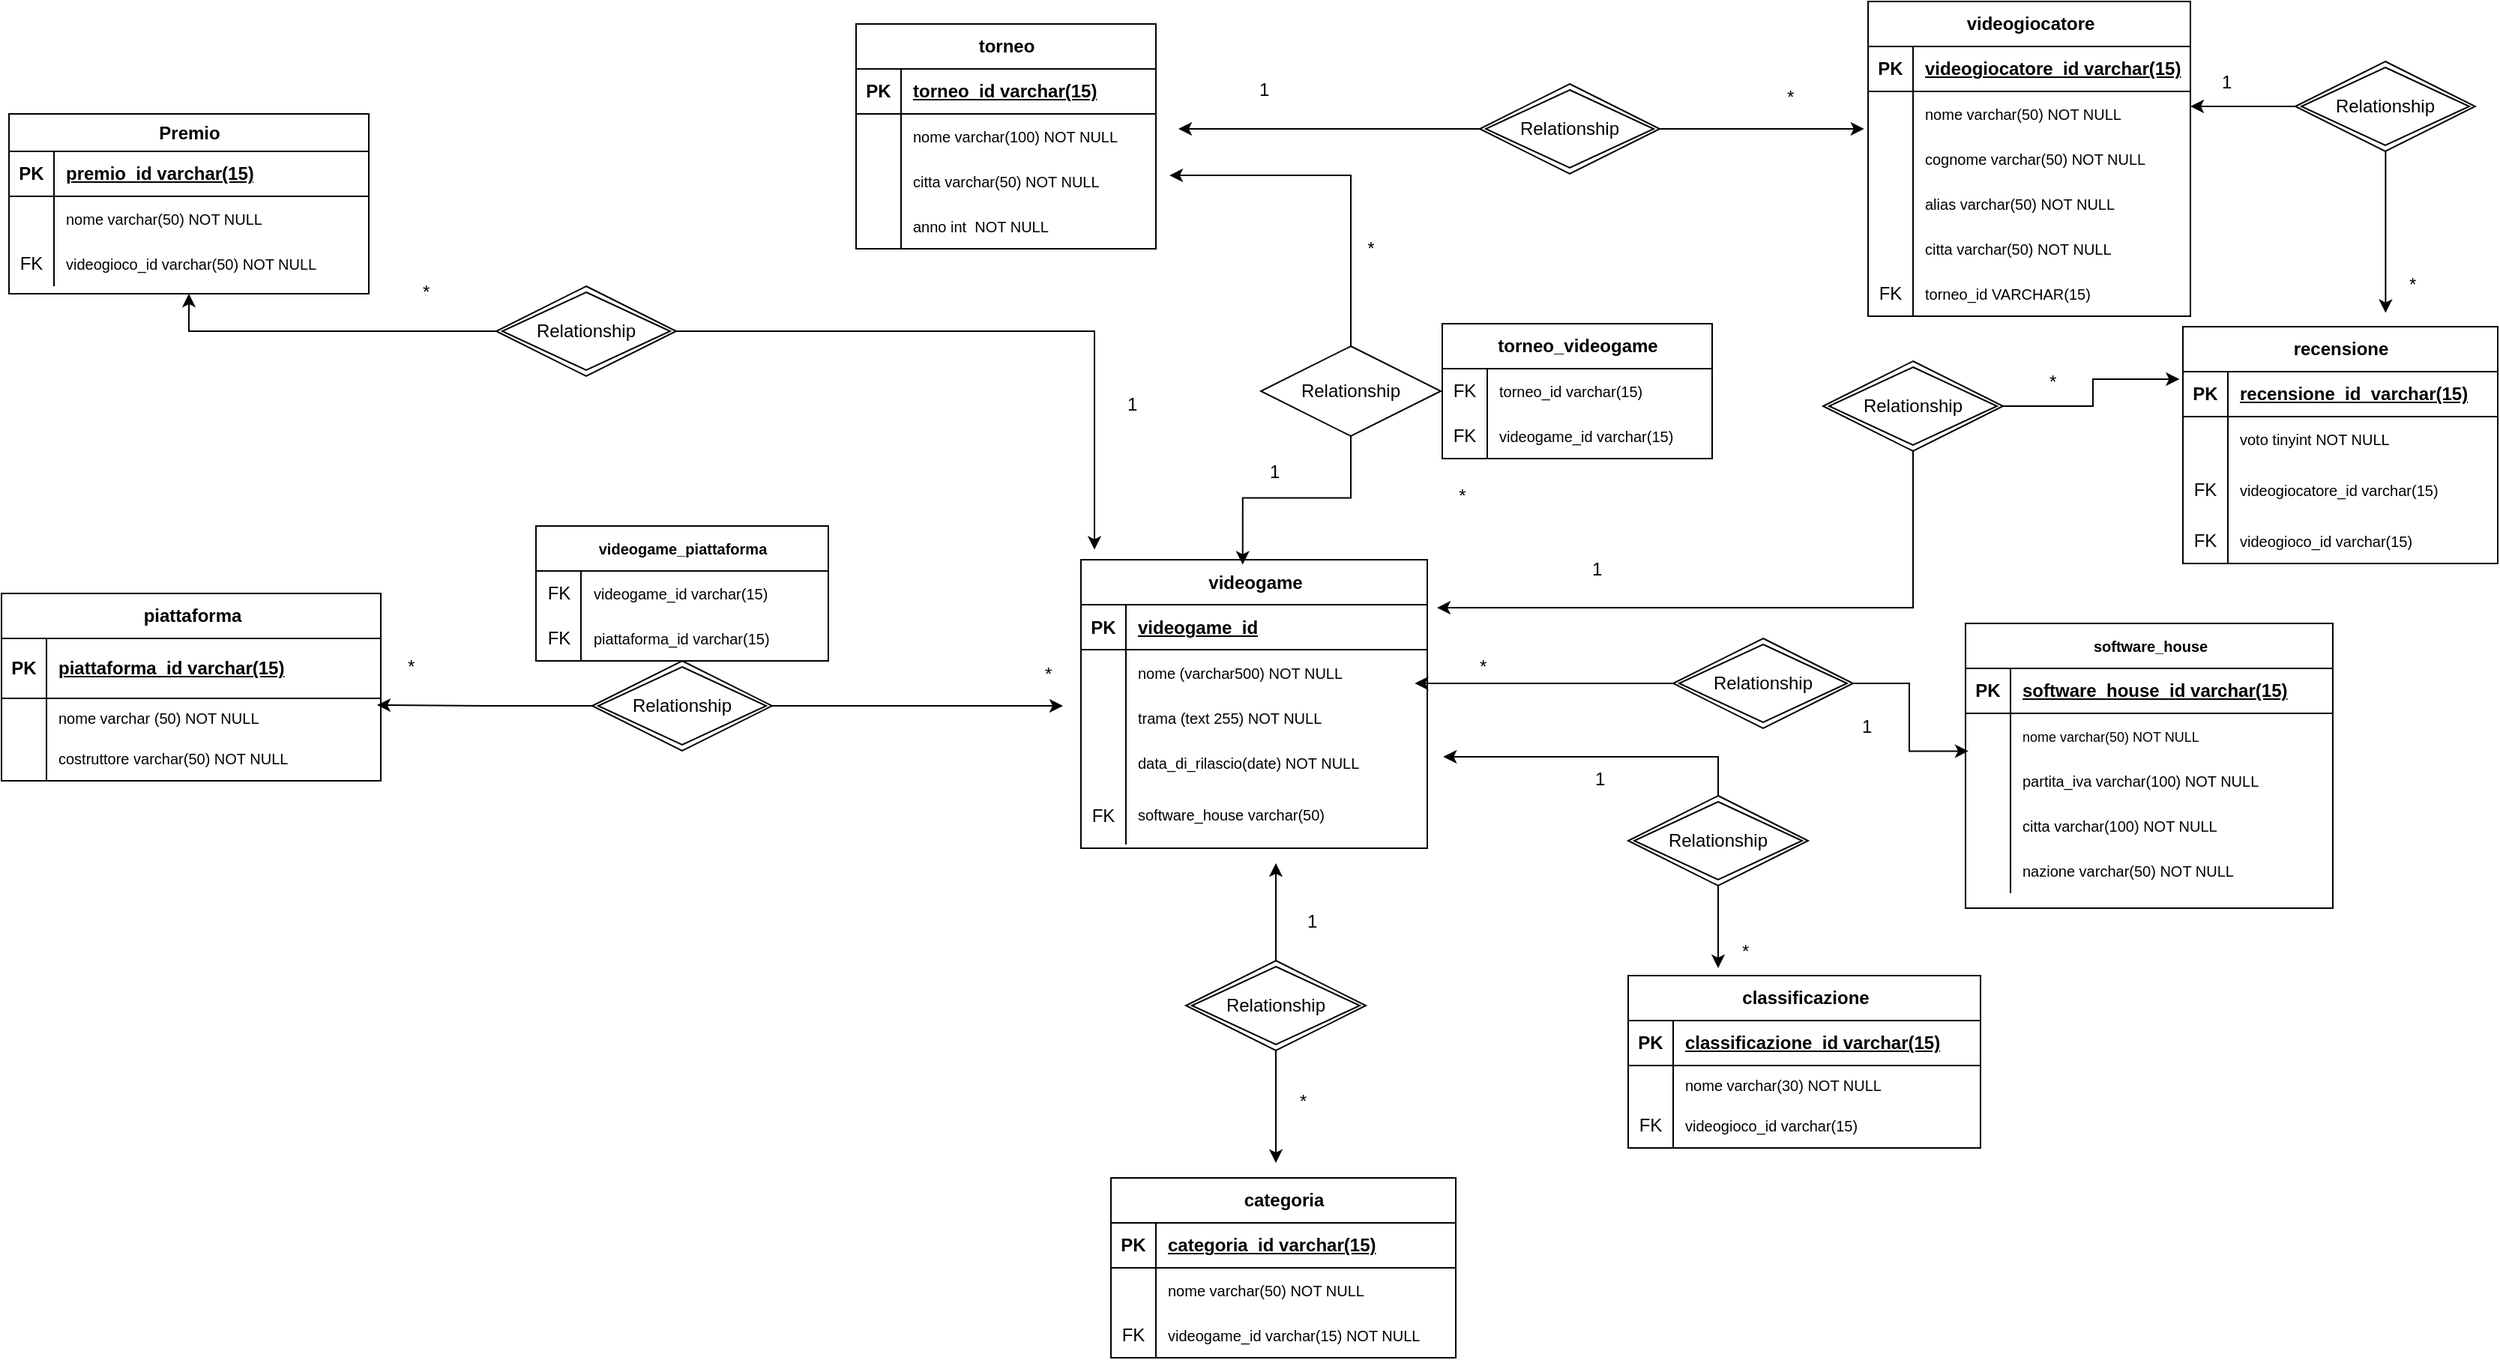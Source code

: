 <mxfile version="21.7.5" type="device">
  <diagram name="Pagina-1" id="aiNcbTCZE_fxRP9vip5r">
    <mxGraphModel dx="3183" dy="1647" grid="1" gridSize="5" guides="1" tooltips="1" connect="1" arrows="1" fold="1" page="1" pageScale="1" pageWidth="583" pageHeight="827" math="0" shadow="0">
      <root>
        <mxCell id="0" />
        <mxCell id="1" parent="0" />
        <mxCell id="SdnSs6TBn7ditOvQ-hDc-54" value="videogame" style="shape=table;startSize=30;container=1;collapsible=1;childLayout=tableLayout;fixedRows=1;rowLines=0;fontStyle=1;align=center;resizeLast=1;html=1;" vertex="1" parent="1">
          <mxGeometry x="-960" y="-257.5" width="231" height="192.5" as="geometry" />
        </mxCell>
        <mxCell id="SdnSs6TBn7ditOvQ-hDc-55" value="" style="shape=tableRow;horizontal=0;startSize=0;swimlaneHead=0;swimlaneBody=0;fillColor=none;collapsible=0;dropTarget=0;points=[[0,0.5],[1,0.5]];portConstraint=eastwest;top=0;left=0;right=0;bottom=1;" vertex="1" parent="SdnSs6TBn7ditOvQ-hDc-54">
          <mxGeometry y="30" width="231" height="30" as="geometry" />
        </mxCell>
        <mxCell id="SdnSs6TBn7ditOvQ-hDc-56" value="PK" style="shape=partialRectangle;connectable=0;fillColor=none;top=0;left=0;bottom=0;right=0;fontStyle=1;overflow=hidden;whiteSpace=wrap;html=1;" vertex="1" parent="SdnSs6TBn7ditOvQ-hDc-55">
          <mxGeometry width="30" height="30" as="geometry">
            <mxRectangle width="30" height="30" as="alternateBounds" />
          </mxGeometry>
        </mxCell>
        <mxCell id="SdnSs6TBn7ditOvQ-hDc-57" value="videogame_id" style="shape=partialRectangle;connectable=0;fillColor=none;top=0;left=0;bottom=0;right=0;align=left;spacingLeft=6;fontStyle=5;overflow=hidden;whiteSpace=wrap;html=1;" vertex="1" parent="SdnSs6TBn7ditOvQ-hDc-55">
          <mxGeometry x="30" width="201" height="30" as="geometry">
            <mxRectangle width="201" height="30" as="alternateBounds" />
          </mxGeometry>
        </mxCell>
        <mxCell id="SdnSs6TBn7ditOvQ-hDc-58" value="" style="shape=tableRow;horizontal=0;startSize=0;swimlaneHead=0;swimlaneBody=0;fillColor=none;collapsible=0;dropTarget=0;points=[[0,0.5],[1,0.5]];portConstraint=eastwest;top=0;left=0;right=0;bottom=0;" vertex="1" parent="SdnSs6TBn7ditOvQ-hDc-54">
          <mxGeometry y="60" width="231" height="30" as="geometry" />
        </mxCell>
        <mxCell id="SdnSs6TBn7ditOvQ-hDc-59" value="" style="shape=partialRectangle;connectable=0;fillColor=none;top=0;left=0;bottom=0;right=0;editable=1;overflow=hidden;whiteSpace=wrap;html=1;" vertex="1" parent="SdnSs6TBn7ditOvQ-hDc-58">
          <mxGeometry width="30" height="30" as="geometry">
            <mxRectangle width="30" height="30" as="alternateBounds" />
          </mxGeometry>
        </mxCell>
        <mxCell id="SdnSs6TBn7ditOvQ-hDc-60" value="&lt;font style=&quot;font-size: 10px;&quot;&gt;nome (varchar500) NOT NULL&lt;/font&gt;" style="shape=partialRectangle;connectable=0;fillColor=none;top=0;left=0;bottom=0;right=0;align=left;spacingLeft=6;overflow=hidden;whiteSpace=wrap;html=1;" vertex="1" parent="SdnSs6TBn7ditOvQ-hDc-58">
          <mxGeometry x="30" width="201" height="30" as="geometry">
            <mxRectangle width="201" height="30" as="alternateBounds" />
          </mxGeometry>
        </mxCell>
        <mxCell id="SdnSs6TBn7ditOvQ-hDc-61" value="" style="shape=tableRow;horizontal=0;startSize=0;swimlaneHead=0;swimlaneBody=0;fillColor=none;collapsible=0;dropTarget=0;points=[[0,0.5],[1,0.5]];portConstraint=eastwest;top=0;left=0;right=0;bottom=0;" vertex="1" parent="SdnSs6TBn7ditOvQ-hDc-54">
          <mxGeometry y="90" width="231" height="30" as="geometry" />
        </mxCell>
        <mxCell id="SdnSs6TBn7ditOvQ-hDc-62" value="" style="shape=partialRectangle;connectable=0;fillColor=none;top=0;left=0;bottom=0;right=0;editable=1;overflow=hidden;whiteSpace=wrap;html=1;" vertex="1" parent="SdnSs6TBn7ditOvQ-hDc-61">
          <mxGeometry width="30" height="30" as="geometry">
            <mxRectangle width="30" height="30" as="alternateBounds" />
          </mxGeometry>
        </mxCell>
        <mxCell id="SdnSs6TBn7ditOvQ-hDc-63" value="&lt;font style=&quot;font-size: 10px;&quot;&gt;trama (text 255) NOT NULL&lt;/font&gt;" style="shape=partialRectangle;connectable=0;fillColor=none;top=0;left=0;bottom=0;right=0;align=left;spacingLeft=6;overflow=hidden;whiteSpace=wrap;html=1;" vertex="1" parent="SdnSs6TBn7ditOvQ-hDc-61">
          <mxGeometry x="30" width="201" height="30" as="geometry">
            <mxRectangle width="201" height="30" as="alternateBounds" />
          </mxGeometry>
        </mxCell>
        <mxCell id="SdnSs6TBn7ditOvQ-hDc-64" value="" style="shape=tableRow;horizontal=0;startSize=0;swimlaneHead=0;swimlaneBody=0;fillColor=none;collapsible=0;dropTarget=0;points=[[0,0.5],[1,0.5]];portConstraint=eastwest;top=0;left=0;right=0;bottom=0;" vertex="1" parent="SdnSs6TBn7ditOvQ-hDc-54">
          <mxGeometry y="120" width="231" height="30" as="geometry" />
        </mxCell>
        <mxCell id="SdnSs6TBn7ditOvQ-hDc-65" value="" style="shape=partialRectangle;connectable=0;fillColor=none;top=0;left=0;bottom=0;right=0;editable=1;overflow=hidden;whiteSpace=wrap;html=1;" vertex="1" parent="SdnSs6TBn7ditOvQ-hDc-64">
          <mxGeometry width="30" height="30" as="geometry">
            <mxRectangle width="30" height="30" as="alternateBounds" />
          </mxGeometry>
        </mxCell>
        <mxCell id="SdnSs6TBn7ditOvQ-hDc-66" value="&lt;font style=&quot;font-size: 10px;&quot;&gt;data_di_rilascio(date) NOT NULL&lt;font style=&quot;font-size: 10px;&quot;&gt;&lt;br&gt;&lt;/font&gt;&lt;/font&gt;" style="shape=partialRectangle;connectable=0;fillColor=none;top=0;left=0;bottom=0;right=0;align=left;spacingLeft=6;overflow=hidden;whiteSpace=wrap;html=1;" vertex="1" parent="SdnSs6TBn7ditOvQ-hDc-64">
          <mxGeometry x="30" width="201" height="30" as="geometry">
            <mxRectangle width="201" height="30" as="alternateBounds" />
          </mxGeometry>
        </mxCell>
        <mxCell id="SdnSs6TBn7ditOvQ-hDc-185" value="" style="shape=tableRow;horizontal=0;startSize=0;swimlaneHead=0;swimlaneBody=0;fillColor=none;collapsible=0;dropTarget=0;points=[[0,0.5],[1,0.5]];portConstraint=eastwest;top=0;left=0;right=0;bottom=0;" vertex="1" parent="SdnSs6TBn7ditOvQ-hDc-54">
          <mxGeometry y="150" width="231" height="40" as="geometry" />
        </mxCell>
        <mxCell id="SdnSs6TBn7ditOvQ-hDc-186" value="FK" style="shape=partialRectangle;connectable=0;fillColor=none;top=0;left=0;bottom=0;right=0;editable=1;overflow=hidden;" vertex="1" parent="SdnSs6TBn7ditOvQ-hDc-185">
          <mxGeometry width="30" height="40" as="geometry">
            <mxRectangle width="30" height="40" as="alternateBounds" />
          </mxGeometry>
        </mxCell>
        <mxCell id="SdnSs6TBn7ditOvQ-hDc-187" value="software_house varchar(50)" style="shape=partialRectangle;connectable=0;fillColor=none;top=0;left=0;bottom=0;right=0;align=left;spacingLeft=6;overflow=hidden;fontSize=10;" vertex="1" parent="SdnSs6TBn7ditOvQ-hDc-185">
          <mxGeometry x="30" width="201" height="40" as="geometry">
            <mxRectangle width="201" height="40" as="alternateBounds" />
          </mxGeometry>
        </mxCell>
        <mxCell id="SdnSs6TBn7ditOvQ-hDc-80" value="software_house" style="shape=table;startSize=30;container=1;collapsible=1;childLayout=tableLayout;fixedRows=1;rowLines=0;fontStyle=1;align=center;resizeLast=1;html=1;fontSize=10;" vertex="1" parent="1">
          <mxGeometry x="-370" y="-215" width="245" height="190" as="geometry" />
        </mxCell>
        <mxCell id="SdnSs6TBn7ditOvQ-hDc-81" value="" style="shape=tableRow;horizontal=0;startSize=0;swimlaneHead=0;swimlaneBody=0;fillColor=none;collapsible=0;dropTarget=0;points=[[0,0.5],[1,0.5]];portConstraint=eastwest;top=0;left=0;right=0;bottom=1;" vertex="1" parent="SdnSs6TBn7ditOvQ-hDc-80">
          <mxGeometry y="30" width="245" height="30" as="geometry" />
        </mxCell>
        <mxCell id="SdnSs6TBn7ditOvQ-hDc-82" value="PK" style="shape=partialRectangle;connectable=0;fillColor=none;top=0;left=0;bottom=0;right=0;fontStyle=1;overflow=hidden;whiteSpace=wrap;html=1;" vertex="1" parent="SdnSs6TBn7ditOvQ-hDc-81">
          <mxGeometry width="30" height="30" as="geometry">
            <mxRectangle width="30" height="30" as="alternateBounds" />
          </mxGeometry>
        </mxCell>
        <mxCell id="SdnSs6TBn7ditOvQ-hDc-83" value="software_house_id varchar(15)" style="shape=partialRectangle;connectable=0;fillColor=none;top=0;left=0;bottom=0;right=0;align=left;spacingLeft=6;fontStyle=5;overflow=hidden;whiteSpace=wrap;html=1;" vertex="1" parent="SdnSs6TBn7ditOvQ-hDc-81">
          <mxGeometry x="30" width="215" height="30" as="geometry">
            <mxRectangle width="215" height="30" as="alternateBounds" />
          </mxGeometry>
        </mxCell>
        <mxCell id="SdnSs6TBn7ditOvQ-hDc-84" value="" style="shape=tableRow;horizontal=0;startSize=0;swimlaneHead=0;swimlaneBody=0;fillColor=none;collapsible=0;dropTarget=0;points=[[0,0.5],[1,0.5]];portConstraint=eastwest;top=0;left=0;right=0;bottom=0;" vertex="1" parent="SdnSs6TBn7ditOvQ-hDc-80">
          <mxGeometry y="60" width="245" height="30" as="geometry" />
        </mxCell>
        <mxCell id="SdnSs6TBn7ditOvQ-hDc-85" value="" style="shape=partialRectangle;connectable=0;fillColor=none;top=0;left=0;bottom=0;right=0;editable=1;overflow=hidden;whiteSpace=wrap;html=1;" vertex="1" parent="SdnSs6TBn7ditOvQ-hDc-84">
          <mxGeometry width="30" height="30" as="geometry">
            <mxRectangle width="30" height="30" as="alternateBounds" />
          </mxGeometry>
        </mxCell>
        <mxCell id="SdnSs6TBn7ditOvQ-hDc-86" value="&lt;font style=&quot;font-size: 9px;&quot;&gt;nome &lt;font style=&quot;font-size: 9px;&quot;&gt;varchar(50) NOT NULL&lt;/font&gt;&lt;/font&gt;" style="shape=partialRectangle;connectable=0;fillColor=none;top=0;left=0;bottom=0;right=0;align=left;spacingLeft=6;overflow=hidden;whiteSpace=wrap;html=1;" vertex="1" parent="SdnSs6TBn7ditOvQ-hDc-84">
          <mxGeometry x="30" width="215" height="30" as="geometry">
            <mxRectangle width="215" height="30" as="alternateBounds" />
          </mxGeometry>
        </mxCell>
        <mxCell id="SdnSs6TBn7ditOvQ-hDc-87" value="" style="shape=tableRow;horizontal=0;startSize=0;swimlaneHead=0;swimlaneBody=0;fillColor=none;collapsible=0;dropTarget=0;points=[[0,0.5],[1,0.5]];portConstraint=eastwest;top=0;left=0;right=0;bottom=0;" vertex="1" parent="SdnSs6TBn7ditOvQ-hDc-80">
          <mxGeometry y="90" width="245" height="30" as="geometry" />
        </mxCell>
        <mxCell id="SdnSs6TBn7ditOvQ-hDc-88" value="" style="shape=partialRectangle;connectable=0;fillColor=none;top=0;left=0;bottom=0;right=0;editable=1;overflow=hidden;whiteSpace=wrap;html=1;" vertex="1" parent="SdnSs6TBn7ditOvQ-hDc-87">
          <mxGeometry width="30" height="30" as="geometry">
            <mxRectangle width="30" height="30" as="alternateBounds" />
          </mxGeometry>
        </mxCell>
        <mxCell id="SdnSs6TBn7ditOvQ-hDc-89" value="&lt;font style=&quot;font-size: 10px;&quot;&gt;partita_iva varchar(100) NOT NULL&lt;/font&gt;" style="shape=partialRectangle;connectable=0;fillColor=none;top=0;left=0;bottom=0;right=0;align=left;spacingLeft=6;overflow=hidden;whiteSpace=wrap;html=1;" vertex="1" parent="SdnSs6TBn7ditOvQ-hDc-87">
          <mxGeometry x="30" width="215" height="30" as="geometry">
            <mxRectangle width="215" height="30" as="alternateBounds" />
          </mxGeometry>
        </mxCell>
        <mxCell id="SdnSs6TBn7ditOvQ-hDc-194" value="" style="shape=tableRow;horizontal=0;startSize=0;swimlaneHead=0;swimlaneBody=0;fillColor=none;collapsible=0;dropTarget=0;points=[[0,0.5],[1,0.5]];portConstraint=eastwest;top=0;left=0;right=0;bottom=0;" vertex="1" parent="SdnSs6TBn7ditOvQ-hDc-80">
          <mxGeometry y="120" width="245" height="30" as="geometry" />
        </mxCell>
        <mxCell id="SdnSs6TBn7ditOvQ-hDc-195" value="" style="shape=partialRectangle;connectable=0;fillColor=none;top=0;left=0;bottom=0;right=0;editable=1;overflow=hidden;" vertex="1" parent="SdnSs6TBn7ditOvQ-hDc-194">
          <mxGeometry width="30" height="30" as="geometry">
            <mxRectangle width="30" height="30" as="alternateBounds" />
          </mxGeometry>
        </mxCell>
        <mxCell id="SdnSs6TBn7ditOvQ-hDc-196" value="citta varchar(100) NOT NULL" style="shape=partialRectangle;connectable=0;fillColor=none;top=0;left=0;bottom=0;right=0;align=left;spacingLeft=6;overflow=hidden;fontSize=10;" vertex="1" parent="SdnSs6TBn7ditOvQ-hDc-194">
          <mxGeometry x="30" width="215" height="30" as="geometry">
            <mxRectangle width="215" height="30" as="alternateBounds" />
          </mxGeometry>
        </mxCell>
        <mxCell id="SdnSs6TBn7ditOvQ-hDc-375" value="" style="shape=tableRow;horizontal=0;startSize=0;swimlaneHead=0;swimlaneBody=0;fillColor=none;collapsible=0;dropTarget=0;points=[[0,0.5],[1,0.5]];portConstraint=eastwest;top=0;left=0;right=0;bottom=0;" vertex="1" parent="SdnSs6TBn7ditOvQ-hDc-80">
          <mxGeometry y="150" width="245" height="30" as="geometry" />
        </mxCell>
        <mxCell id="SdnSs6TBn7ditOvQ-hDc-376" value="" style="shape=partialRectangle;connectable=0;fillColor=none;top=0;left=0;bottom=0;right=0;editable=1;overflow=hidden;" vertex="1" parent="SdnSs6TBn7ditOvQ-hDc-375">
          <mxGeometry width="30" height="30" as="geometry">
            <mxRectangle width="30" height="30" as="alternateBounds" />
          </mxGeometry>
        </mxCell>
        <mxCell id="SdnSs6TBn7ditOvQ-hDc-377" value="nazione varchar(50) NOT NULL" style="shape=partialRectangle;connectable=0;fillColor=none;top=0;left=0;bottom=0;right=0;align=left;spacingLeft=6;overflow=hidden;fontSize=10;" vertex="1" parent="SdnSs6TBn7ditOvQ-hDc-375">
          <mxGeometry x="30" width="215" height="30" as="geometry">
            <mxRectangle width="215" height="30" as="alternateBounds" />
          </mxGeometry>
        </mxCell>
        <mxCell id="SdnSs6TBn7ditOvQ-hDc-93" value="piattaforma" style="shape=table;startSize=30;container=1;collapsible=1;childLayout=tableLayout;fixedRows=1;rowLines=0;fontStyle=1;align=center;resizeLast=1;html=1;" vertex="1" parent="1">
          <mxGeometry x="-1680" y="-235" width="253" height="125" as="geometry" />
        </mxCell>
        <mxCell id="SdnSs6TBn7ditOvQ-hDc-94" value="" style="shape=tableRow;horizontal=0;startSize=0;swimlaneHead=0;swimlaneBody=0;fillColor=none;collapsible=0;dropTarget=0;points=[[0,0.5],[1,0.5]];portConstraint=eastwest;top=0;left=0;right=0;bottom=1;" vertex="1" parent="SdnSs6TBn7ditOvQ-hDc-93">
          <mxGeometry y="30" width="253" height="40" as="geometry" />
        </mxCell>
        <mxCell id="SdnSs6TBn7ditOvQ-hDc-95" value="PK" style="shape=partialRectangle;connectable=0;fillColor=none;top=0;left=0;bottom=0;right=0;fontStyle=1;overflow=hidden;whiteSpace=wrap;html=1;" vertex="1" parent="SdnSs6TBn7ditOvQ-hDc-94">
          <mxGeometry width="30" height="40" as="geometry">
            <mxRectangle width="30" height="40" as="alternateBounds" />
          </mxGeometry>
        </mxCell>
        <mxCell id="SdnSs6TBn7ditOvQ-hDc-96" value="piattaforma_id varchar(15)" style="shape=partialRectangle;connectable=0;fillColor=none;top=0;left=0;bottom=0;right=0;align=left;spacingLeft=6;fontStyle=5;overflow=hidden;whiteSpace=wrap;html=1;" vertex="1" parent="SdnSs6TBn7ditOvQ-hDc-94">
          <mxGeometry x="30" width="223" height="40" as="geometry">
            <mxRectangle width="223" height="40" as="alternateBounds" />
          </mxGeometry>
        </mxCell>
        <mxCell id="SdnSs6TBn7ditOvQ-hDc-97" value="" style="shape=tableRow;horizontal=0;startSize=0;swimlaneHead=0;swimlaneBody=0;fillColor=none;collapsible=0;dropTarget=0;points=[[0,0.5],[1,0.5]];portConstraint=eastwest;top=0;left=0;right=0;bottom=0;" vertex="1" parent="SdnSs6TBn7ditOvQ-hDc-93">
          <mxGeometry y="70" width="253" height="25" as="geometry" />
        </mxCell>
        <mxCell id="SdnSs6TBn7ditOvQ-hDc-98" value="" style="shape=partialRectangle;connectable=0;fillColor=none;top=0;left=0;bottom=0;right=0;editable=1;overflow=hidden;whiteSpace=wrap;html=1;" vertex="1" parent="SdnSs6TBn7ditOvQ-hDc-97">
          <mxGeometry width="30" height="25" as="geometry">
            <mxRectangle width="30" height="25" as="alternateBounds" />
          </mxGeometry>
        </mxCell>
        <mxCell id="SdnSs6TBn7ditOvQ-hDc-99" value="nome varchar (50) NOT NULL" style="shape=partialRectangle;connectable=0;fillColor=none;top=0;left=0;bottom=0;right=0;align=left;spacingLeft=6;overflow=hidden;whiteSpace=wrap;html=1;fontSize=10;" vertex="1" parent="SdnSs6TBn7ditOvQ-hDc-97">
          <mxGeometry x="30" width="223" height="25" as="geometry">
            <mxRectangle width="223" height="25" as="alternateBounds" />
          </mxGeometry>
        </mxCell>
        <mxCell id="SdnSs6TBn7ditOvQ-hDc-100" value="" style="shape=tableRow;horizontal=0;startSize=0;swimlaneHead=0;swimlaneBody=0;fillColor=none;collapsible=0;dropTarget=0;points=[[0,0.5],[1,0.5]];portConstraint=eastwest;top=0;left=0;right=0;bottom=0;" vertex="1" parent="SdnSs6TBn7ditOvQ-hDc-93">
          <mxGeometry y="95" width="253" height="30" as="geometry" />
        </mxCell>
        <mxCell id="SdnSs6TBn7ditOvQ-hDc-101" value="" style="shape=partialRectangle;connectable=0;fillColor=none;top=0;left=0;bottom=0;right=0;editable=1;overflow=hidden;whiteSpace=wrap;html=1;" vertex="1" parent="SdnSs6TBn7ditOvQ-hDc-100">
          <mxGeometry width="30" height="30" as="geometry">
            <mxRectangle width="30" height="30" as="alternateBounds" />
          </mxGeometry>
        </mxCell>
        <mxCell id="SdnSs6TBn7ditOvQ-hDc-102" value="&lt;font style=&quot;font-size: 10px;&quot;&gt;costruttore varchar(50) NOT NULL&lt;/font&gt;" style="shape=partialRectangle;connectable=0;fillColor=none;top=0;left=0;bottom=0;right=0;align=left;spacingLeft=6;overflow=hidden;whiteSpace=wrap;html=1;" vertex="1" parent="SdnSs6TBn7ditOvQ-hDc-100">
          <mxGeometry x="30" width="223" height="30" as="geometry">
            <mxRectangle width="223" height="30" as="alternateBounds" />
          </mxGeometry>
        </mxCell>
        <mxCell id="SdnSs6TBn7ditOvQ-hDc-106" value="videogiocatore" style="shape=table;startSize=30;container=1;collapsible=1;childLayout=tableLayout;fixedRows=1;rowLines=0;fontStyle=1;align=center;resizeLast=1;html=1;" vertex="1" parent="1">
          <mxGeometry x="-435" y="-630" width="215" height="210" as="geometry" />
        </mxCell>
        <mxCell id="SdnSs6TBn7ditOvQ-hDc-107" value="" style="shape=tableRow;horizontal=0;startSize=0;swimlaneHead=0;swimlaneBody=0;fillColor=none;collapsible=0;dropTarget=0;points=[[0,0.5],[1,0.5]];portConstraint=eastwest;top=0;left=0;right=0;bottom=1;" vertex="1" parent="SdnSs6TBn7ditOvQ-hDc-106">
          <mxGeometry y="30" width="215" height="30" as="geometry" />
        </mxCell>
        <mxCell id="SdnSs6TBn7ditOvQ-hDc-108" value="PK" style="shape=partialRectangle;connectable=0;fillColor=none;top=0;left=0;bottom=0;right=0;fontStyle=1;overflow=hidden;whiteSpace=wrap;html=1;" vertex="1" parent="SdnSs6TBn7ditOvQ-hDc-107">
          <mxGeometry width="30" height="30" as="geometry">
            <mxRectangle width="30" height="30" as="alternateBounds" />
          </mxGeometry>
        </mxCell>
        <mxCell id="SdnSs6TBn7ditOvQ-hDc-109" value="videogiocatore_id varchar(15)" style="shape=partialRectangle;connectable=0;fillColor=none;top=0;left=0;bottom=0;right=0;align=left;spacingLeft=6;fontStyle=5;overflow=hidden;whiteSpace=wrap;html=1;" vertex="1" parent="SdnSs6TBn7ditOvQ-hDc-107">
          <mxGeometry x="30" width="185" height="30" as="geometry">
            <mxRectangle width="185" height="30" as="alternateBounds" />
          </mxGeometry>
        </mxCell>
        <mxCell id="SdnSs6TBn7ditOvQ-hDc-110" value="" style="shape=tableRow;horizontal=0;startSize=0;swimlaneHead=0;swimlaneBody=0;fillColor=none;collapsible=0;dropTarget=0;points=[[0,0.5],[1,0.5]];portConstraint=eastwest;top=0;left=0;right=0;bottom=0;" vertex="1" parent="SdnSs6TBn7ditOvQ-hDc-106">
          <mxGeometry y="60" width="215" height="30" as="geometry" />
        </mxCell>
        <mxCell id="SdnSs6TBn7ditOvQ-hDc-111" value="" style="shape=partialRectangle;connectable=0;fillColor=none;top=0;left=0;bottom=0;right=0;editable=1;overflow=hidden;whiteSpace=wrap;html=1;" vertex="1" parent="SdnSs6TBn7ditOvQ-hDc-110">
          <mxGeometry width="30" height="30" as="geometry">
            <mxRectangle width="30" height="30" as="alternateBounds" />
          </mxGeometry>
        </mxCell>
        <mxCell id="SdnSs6TBn7ditOvQ-hDc-112" value="&lt;font style=&quot;font-size: 10px;&quot;&gt;nome &lt;font style=&quot;font-size: 10px;&quot;&gt;varchar(50) NOT NULL&lt;/font&gt;&lt;/font&gt;" style="shape=partialRectangle;connectable=0;fillColor=none;top=0;left=0;bottom=0;right=0;align=left;spacingLeft=6;overflow=hidden;whiteSpace=wrap;html=1;" vertex="1" parent="SdnSs6TBn7ditOvQ-hDc-110">
          <mxGeometry x="30" width="185" height="30" as="geometry">
            <mxRectangle width="185" height="30" as="alternateBounds" />
          </mxGeometry>
        </mxCell>
        <mxCell id="SdnSs6TBn7ditOvQ-hDc-113" value="" style="shape=tableRow;horizontal=0;startSize=0;swimlaneHead=0;swimlaneBody=0;fillColor=none;collapsible=0;dropTarget=0;points=[[0,0.5],[1,0.5]];portConstraint=eastwest;top=0;left=0;right=0;bottom=0;" vertex="1" parent="SdnSs6TBn7ditOvQ-hDc-106">
          <mxGeometry y="90" width="215" height="30" as="geometry" />
        </mxCell>
        <mxCell id="SdnSs6TBn7ditOvQ-hDc-114" value="" style="shape=partialRectangle;connectable=0;fillColor=none;top=0;left=0;bottom=0;right=0;editable=1;overflow=hidden;whiteSpace=wrap;html=1;" vertex="1" parent="SdnSs6TBn7ditOvQ-hDc-113">
          <mxGeometry width="30" height="30" as="geometry">
            <mxRectangle width="30" height="30" as="alternateBounds" />
          </mxGeometry>
        </mxCell>
        <mxCell id="SdnSs6TBn7ditOvQ-hDc-115" value="&lt;font style=&quot;font-size: 10px;&quot;&gt;cognome &lt;font style=&quot;font-size: 10px;&quot;&gt;varchar(50) NOT NULL&lt;/font&gt;&lt;/font&gt;" style="shape=partialRectangle;connectable=0;fillColor=none;top=0;left=0;bottom=0;right=0;align=left;spacingLeft=6;overflow=hidden;whiteSpace=wrap;html=1;" vertex="1" parent="SdnSs6TBn7ditOvQ-hDc-113">
          <mxGeometry x="30" width="185" height="30" as="geometry">
            <mxRectangle width="185" height="30" as="alternateBounds" />
          </mxGeometry>
        </mxCell>
        <mxCell id="SdnSs6TBn7ditOvQ-hDc-116" value="" style="shape=tableRow;horizontal=0;startSize=0;swimlaneHead=0;swimlaneBody=0;fillColor=none;collapsible=0;dropTarget=0;points=[[0,0.5],[1,0.5]];portConstraint=eastwest;top=0;left=0;right=0;bottom=0;" vertex="1" parent="SdnSs6TBn7ditOvQ-hDc-106">
          <mxGeometry y="120" width="215" height="30" as="geometry" />
        </mxCell>
        <mxCell id="SdnSs6TBn7ditOvQ-hDc-117" value="" style="shape=partialRectangle;connectable=0;fillColor=none;top=0;left=0;bottom=0;right=0;editable=1;overflow=hidden;whiteSpace=wrap;html=1;" vertex="1" parent="SdnSs6TBn7ditOvQ-hDc-116">
          <mxGeometry width="30" height="30" as="geometry">
            <mxRectangle width="30" height="30" as="alternateBounds" />
          </mxGeometry>
        </mxCell>
        <mxCell id="SdnSs6TBn7ditOvQ-hDc-118" value="&lt;font style=&quot;font-size: 10px;&quot;&gt;alias &lt;font style=&quot;font-size: 10px;&quot;&gt;varchar(50) NOT NULL&lt;/font&gt;&lt;/font&gt;" style="shape=partialRectangle;connectable=0;fillColor=none;top=0;left=0;bottom=0;right=0;align=left;spacingLeft=6;overflow=hidden;whiteSpace=wrap;html=1;" vertex="1" parent="SdnSs6TBn7ditOvQ-hDc-116">
          <mxGeometry x="30" width="185" height="30" as="geometry">
            <mxRectangle width="185" height="30" as="alternateBounds" />
          </mxGeometry>
        </mxCell>
        <mxCell id="SdnSs6TBn7ditOvQ-hDc-200" value="" style="shape=tableRow;horizontal=0;startSize=0;swimlaneHead=0;swimlaneBody=0;fillColor=none;collapsible=0;dropTarget=0;points=[[0,0.5],[1,0.5]];portConstraint=eastwest;top=0;left=0;right=0;bottom=0;fontSize=10;" vertex="1" parent="SdnSs6TBn7ditOvQ-hDc-106">
          <mxGeometry y="150" width="215" height="30" as="geometry" />
        </mxCell>
        <mxCell id="SdnSs6TBn7ditOvQ-hDc-201" value="" style="shape=partialRectangle;connectable=0;fillColor=none;top=0;left=0;bottom=0;right=0;editable=1;overflow=hidden;" vertex="1" parent="SdnSs6TBn7ditOvQ-hDc-200">
          <mxGeometry width="30" height="30" as="geometry">
            <mxRectangle width="30" height="30" as="alternateBounds" />
          </mxGeometry>
        </mxCell>
        <mxCell id="SdnSs6TBn7ditOvQ-hDc-202" value="citta varchar(50) NOT NULL" style="shape=partialRectangle;connectable=0;fillColor=none;top=0;left=0;bottom=0;right=0;align=left;spacingLeft=6;overflow=hidden;fontSize=10;" vertex="1" parent="SdnSs6TBn7ditOvQ-hDc-200">
          <mxGeometry x="30" width="185" height="30" as="geometry">
            <mxRectangle width="185" height="30" as="alternateBounds" />
          </mxGeometry>
        </mxCell>
        <mxCell id="SdnSs6TBn7ditOvQ-hDc-345" value="" style="shape=tableRow;horizontal=0;startSize=0;swimlaneHead=0;swimlaneBody=0;fillColor=none;collapsible=0;dropTarget=0;points=[[0,0.5],[1,0.5]];portConstraint=eastwest;top=0;left=0;right=0;bottom=0;" vertex="1" parent="SdnSs6TBn7ditOvQ-hDc-106">
          <mxGeometry y="180" width="215" height="30" as="geometry" />
        </mxCell>
        <mxCell id="SdnSs6TBn7ditOvQ-hDc-346" value="FK" style="shape=partialRectangle;connectable=0;fillColor=none;top=0;left=0;bottom=0;right=0;fontStyle=0;overflow=hidden;whiteSpace=wrap;html=1;" vertex="1" parent="SdnSs6TBn7ditOvQ-hDc-345">
          <mxGeometry width="30" height="30" as="geometry">
            <mxRectangle width="30" height="30" as="alternateBounds" />
          </mxGeometry>
        </mxCell>
        <mxCell id="SdnSs6TBn7ditOvQ-hDc-347" value="&lt;font style=&quot;font-size: 10px;&quot;&gt;torneo_id VARCHAR(15)&lt;/font&gt;" style="shape=partialRectangle;connectable=0;fillColor=none;top=0;left=0;bottom=0;right=0;align=left;spacingLeft=6;fontStyle=0;overflow=hidden;whiteSpace=wrap;html=1;" vertex="1" parent="SdnSs6TBn7ditOvQ-hDc-345">
          <mxGeometry x="30" width="185" height="30" as="geometry">
            <mxRectangle width="185" height="30" as="alternateBounds" />
          </mxGeometry>
        </mxCell>
        <mxCell id="SdnSs6TBn7ditOvQ-hDc-119" value="categoria" style="shape=table;startSize=30;container=1;collapsible=1;childLayout=tableLayout;fixedRows=1;rowLines=0;fontStyle=1;align=center;resizeLast=1;html=1;" vertex="1" parent="1">
          <mxGeometry x="-940" y="155" width="230" height="120" as="geometry" />
        </mxCell>
        <mxCell id="SdnSs6TBn7ditOvQ-hDc-120" value="" style="shape=tableRow;horizontal=0;startSize=0;swimlaneHead=0;swimlaneBody=0;fillColor=none;collapsible=0;dropTarget=0;points=[[0,0.5],[1,0.5]];portConstraint=eastwest;top=0;left=0;right=0;bottom=1;" vertex="1" parent="SdnSs6TBn7ditOvQ-hDc-119">
          <mxGeometry y="30" width="230" height="30" as="geometry" />
        </mxCell>
        <mxCell id="SdnSs6TBn7ditOvQ-hDc-121" value="PK" style="shape=partialRectangle;connectable=0;fillColor=none;top=0;left=0;bottom=0;right=0;fontStyle=1;overflow=hidden;whiteSpace=wrap;html=1;" vertex="1" parent="SdnSs6TBn7ditOvQ-hDc-120">
          <mxGeometry width="30" height="30" as="geometry">
            <mxRectangle width="30" height="30" as="alternateBounds" />
          </mxGeometry>
        </mxCell>
        <mxCell id="SdnSs6TBn7ditOvQ-hDc-122" value="categoria_id varchar(15)" style="shape=partialRectangle;connectable=0;fillColor=none;top=0;left=0;bottom=0;right=0;align=left;spacingLeft=6;fontStyle=5;overflow=hidden;whiteSpace=wrap;html=1;" vertex="1" parent="SdnSs6TBn7ditOvQ-hDc-120">
          <mxGeometry x="30" width="200" height="30" as="geometry">
            <mxRectangle width="200" height="30" as="alternateBounds" />
          </mxGeometry>
        </mxCell>
        <mxCell id="SdnSs6TBn7ditOvQ-hDc-123" value="" style="shape=tableRow;horizontal=0;startSize=0;swimlaneHead=0;swimlaneBody=0;fillColor=none;collapsible=0;dropTarget=0;points=[[0,0.5],[1,0.5]];portConstraint=eastwest;top=0;left=0;right=0;bottom=0;" vertex="1" parent="SdnSs6TBn7ditOvQ-hDc-119">
          <mxGeometry y="60" width="230" height="30" as="geometry" />
        </mxCell>
        <mxCell id="SdnSs6TBn7ditOvQ-hDc-124" value="" style="shape=partialRectangle;connectable=0;fillColor=none;top=0;left=0;bottom=0;right=0;editable=1;overflow=hidden;whiteSpace=wrap;html=1;" vertex="1" parent="SdnSs6TBn7ditOvQ-hDc-123">
          <mxGeometry width="30" height="30" as="geometry">
            <mxRectangle width="30" height="30" as="alternateBounds" />
          </mxGeometry>
        </mxCell>
        <mxCell id="SdnSs6TBn7ditOvQ-hDc-125" value="&lt;font style=&quot;font-size: 10px;&quot;&gt;nome varchar(50) NOT NULL&lt;/font&gt;" style="shape=partialRectangle;connectable=0;fillColor=none;top=0;left=0;bottom=0;right=0;align=left;spacingLeft=6;overflow=hidden;whiteSpace=wrap;html=1;" vertex="1" parent="SdnSs6TBn7ditOvQ-hDc-123">
          <mxGeometry x="30" width="200" height="30" as="geometry">
            <mxRectangle width="200" height="30" as="alternateBounds" />
          </mxGeometry>
        </mxCell>
        <mxCell id="SdnSs6TBn7ditOvQ-hDc-271" value="" style="shape=tableRow;horizontal=0;startSize=0;swimlaneHead=0;swimlaneBody=0;fillColor=none;collapsible=0;dropTarget=0;points=[[0,0.5],[1,0.5]];portConstraint=eastwest;top=0;left=0;right=0;bottom=0;" vertex="1" parent="SdnSs6TBn7ditOvQ-hDc-119">
          <mxGeometry y="90" width="230" height="30" as="geometry" />
        </mxCell>
        <mxCell id="SdnSs6TBn7ditOvQ-hDc-272" value="FK" style="shape=partialRectangle;connectable=0;fillColor=none;top=0;left=0;bottom=0;right=0;fontStyle=0;overflow=hidden;whiteSpace=wrap;html=1;" vertex="1" parent="SdnSs6TBn7ditOvQ-hDc-271">
          <mxGeometry width="30" height="30" as="geometry">
            <mxRectangle width="30" height="30" as="alternateBounds" />
          </mxGeometry>
        </mxCell>
        <mxCell id="SdnSs6TBn7ditOvQ-hDc-273" value="&lt;font style=&quot;font-size: 10px;&quot;&gt;videogame_id varchar(15) NOT NULL&lt;/font&gt;" style="shape=partialRectangle;connectable=0;fillColor=none;top=0;left=0;bottom=0;right=0;align=left;spacingLeft=6;fontStyle=0;overflow=hidden;whiteSpace=wrap;html=1;" vertex="1" parent="SdnSs6TBn7ditOvQ-hDc-271">
          <mxGeometry x="30" width="200" height="30" as="geometry">
            <mxRectangle width="200" height="30" as="alternateBounds" />
          </mxGeometry>
        </mxCell>
        <mxCell id="SdnSs6TBn7ditOvQ-hDc-132" value="classificazione" style="shape=table;startSize=30;container=1;collapsible=1;childLayout=tableLayout;fixedRows=1;rowLines=0;fontStyle=1;align=center;resizeLast=1;html=1;" vertex="1" parent="1">
          <mxGeometry x="-595" y="20" width="235" height="115" as="geometry" />
        </mxCell>
        <mxCell id="SdnSs6TBn7ditOvQ-hDc-133" value="" style="shape=tableRow;horizontal=0;startSize=0;swimlaneHead=0;swimlaneBody=0;fillColor=none;collapsible=0;dropTarget=0;points=[[0,0.5],[1,0.5]];portConstraint=eastwest;top=0;left=0;right=0;bottom=1;" vertex="1" parent="SdnSs6TBn7ditOvQ-hDc-132">
          <mxGeometry y="30" width="235" height="30" as="geometry" />
        </mxCell>
        <mxCell id="SdnSs6TBn7ditOvQ-hDc-134" value="PK" style="shape=partialRectangle;connectable=0;fillColor=none;top=0;left=0;bottom=0;right=0;fontStyle=1;overflow=hidden;whiteSpace=wrap;html=1;" vertex="1" parent="SdnSs6TBn7ditOvQ-hDc-133">
          <mxGeometry width="30" height="30" as="geometry">
            <mxRectangle width="30" height="30" as="alternateBounds" />
          </mxGeometry>
        </mxCell>
        <mxCell id="SdnSs6TBn7ditOvQ-hDc-135" value="classificazione_id varchar(15)" style="shape=partialRectangle;connectable=0;fillColor=none;top=0;left=0;bottom=0;right=0;align=left;spacingLeft=6;fontStyle=5;overflow=hidden;whiteSpace=wrap;html=1;" vertex="1" parent="SdnSs6TBn7ditOvQ-hDc-133">
          <mxGeometry x="30" width="205" height="30" as="geometry">
            <mxRectangle width="205" height="30" as="alternateBounds" />
          </mxGeometry>
        </mxCell>
        <mxCell id="SdnSs6TBn7ditOvQ-hDc-136" value="" style="shape=tableRow;horizontal=0;startSize=0;swimlaneHead=0;swimlaneBody=0;fillColor=none;collapsible=0;dropTarget=0;points=[[0,0.5],[1,0.5]];portConstraint=eastwest;top=0;left=0;right=0;bottom=0;" vertex="1" parent="SdnSs6TBn7ditOvQ-hDc-132">
          <mxGeometry y="60" width="235" height="25" as="geometry" />
        </mxCell>
        <mxCell id="SdnSs6TBn7ditOvQ-hDc-137" value="" style="shape=partialRectangle;connectable=0;fillColor=none;top=0;left=0;bottom=0;right=0;editable=1;overflow=hidden;whiteSpace=wrap;html=1;" vertex="1" parent="SdnSs6TBn7ditOvQ-hDc-136">
          <mxGeometry width="30" height="25" as="geometry">
            <mxRectangle width="30" height="25" as="alternateBounds" />
          </mxGeometry>
        </mxCell>
        <mxCell id="SdnSs6TBn7ditOvQ-hDc-138" value="&lt;font style=&quot;font-size: 10px;&quot;&gt;nome varchar(30) NOT NULL&lt;/font&gt;" style="shape=partialRectangle;connectable=0;fillColor=none;top=0;left=0;bottom=0;right=0;align=left;spacingLeft=6;overflow=hidden;whiteSpace=wrap;html=1;" vertex="1" parent="SdnSs6TBn7ditOvQ-hDc-136">
          <mxGeometry x="30" width="205" height="25" as="geometry">
            <mxRectangle width="205" height="25" as="alternateBounds" />
          </mxGeometry>
        </mxCell>
        <mxCell id="SdnSs6TBn7ditOvQ-hDc-289" value="" style="shape=tableRow;horizontal=0;startSize=0;swimlaneHead=0;swimlaneBody=0;fillColor=none;collapsible=0;dropTarget=0;points=[[0,0.5],[1,0.5]];portConstraint=eastwest;top=0;left=0;right=0;bottom=0;" vertex="1" parent="SdnSs6TBn7ditOvQ-hDc-132">
          <mxGeometry y="85" width="235" height="30" as="geometry" />
        </mxCell>
        <mxCell id="SdnSs6TBn7ditOvQ-hDc-290" value="FK" style="shape=partialRectangle;connectable=0;fillColor=none;top=0;left=0;bottom=0;right=0;fontStyle=0;overflow=hidden;whiteSpace=wrap;html=1;" vertex="1" parent="SdnSs6TBn7ditOvQ-hDc-289">
          <mxGeometry width="30" height="30" as="geometry">
            <mxRectangle width="30" height="30" as="alternateBounds" />
          </mxGeometry>
        </mxCell>
        <mxCell id="SdnSs6TBn7ditOvQ-hDc-291" value="&lt;font style=&quot;font-size: 10px;&quot;&gt;videogioco_id varchar(15)&lt;/font&gt;" style="shape=partialRectangle;connectable=0;fillColor=none;top=0;left=0;bottom=0;right=0;align=left;spacingLeft=6;fontStyle=0;overflow=hidden;whiteSpace=wrap;html=1;" vertex="1" parent="SdnSs6TBn7ditOvQ-hDc-289">
          <mxGeometry x="30" width="205" height="30" as="geometry">
            <mxRectangle width="205" height="30" as="alternateBounds" />
          </mxGeometry>
        </mxCell>
        <mxCell id="SdnSs6TBn7ditOvQ-hDc-145" value="torneo" style="shape=table;startSize=30;container=1;collapsible=1;childLayout=tableLayout;fixedRows=1;rowLines=0;fontStyle=1;align=center;resizeLast=1;html=1;" vertex="1" parent="1">
          <mxGeometry x="-1110" y="-615" width="200" height="150" as="geometry" />
        </mxCell>
        <mxCell id="SdnSs6TBn7ditOvQ-hDc-146" value="" style="shape=tableRow;horizontal=0;startSize=0;swimlaneHead=0;swimlaneBody=0;fillColor=none;collapsible=0;dropTarget=0;points=[[0,0.5],[1,0.5]];portConstraint=eastwest;top=0;left=0;right=0;bottom=1;" vertex="1" parent="SdnSs6TBn7ditOvQ-hDc-145">
          <mxGeometry y="30" width="200" height="30" as="geometry" />
        </mxCell>
        <mxCell id="SdnSs6TBn7ditOvQ-hDc-147" value="PK" style="shape=partialRectangle;connectable=0;fillColor=none;top=0;left=0;bottom=0;right=0;fontStyle=1;overflow=hidden;whiteSpace=wrap;html=1;" vertex="1" parent="SdnSs6TBn7ditOvQ-hDc-146">
          <mxGeometry width="30" height="30" as="geometry">
            <mxRectangle width="30" height="30" as="alternateBounds" />
          </mxGeometry>
        </mxCell>
        <mxCell id="SdnSs6TBn7ditOvQ-hDc-148" value="torneo_id varchar(15)" style="shape=partialRectangle;connectable=0;fillColor=none;top=0;left=0;bottom=0;right=0;align=left;spacingLeft=6;fontStyle=5;overflow=hidden;whiteSpace=wrap;html=1;" vertex="1" parent="SdnSs6TBn7ditOvQ-hDc-146">
          <mxGeometry x="30" width="170" height="30" as="geometry">
            <mxRectangle width="170" height="30" as="alternateBounds" />
          </mxGeometry>
        </mxCell>
        <mxCell id="SdnSs6TBn7ditOvQ-hDc-149" value="" style="shape=tableRow;horizontal=0;startSize=0;swimlaneHead=0;swimlaneBody=0;fillColor=none;collapsible=0;dropTarget=0;points=[[0,0.5],[1,0.5]];portConstraint=eastwest;top=0;left=0;right=0;bottom=0;" vertex="1" parent="SdnSs6TBn7ditOvQ-hDc-145">
          <mxGeometry y="60" width="200" height="30" as="geometry" />
        </mxCell>
        <mxCell id="SdnSs6TBn7ditOvQ-hDc-150" value="" style="shape=partialRectangle;connectable=0;fillColor=none;top=0;left=0;bottom=0;right=0;editable=1;overflow=hidden;whiteSpace=wrap;html=1;" vertex="1" parent="SdnSs6TBn7ditOvQ-hDc-149">
          <mxGeometry width="30" height="30" as="geometry">
            <mxRectangle width="30" height="30" as="alternateBounds" />
          </mxGeometry>
        </mxCell>
        <mxCell id="SdnSs6TBn7ditOvQ-hDc-151" value="&lt;font style=&quot;font-size: 10px;&quot;&gt;nome &lt;font style=&quot;font-size: 10px;&quot;&gt;varchar(100) NOT NULL&lt;/font&gt;&lt;/font&gt;" style="shape=partialRectangle;connectable=0;fillColor=none;top=0;left=0;bottom=0;right=0;align=left;spacingLeft=6;overflow=hidden;whiteSpace=wrap;html=1;" vertex="1" parent="SdnSs6TBn7ditOvQ-hDc-149">
          <mxGeometry x="30" width="170" height="30" as="geometry">
            <mxRectangle width="170" height="30" as="alternateBounds" />
          </mxGeometry>
        </mxCell>
        <mxCell id="SdnSs6TBn7ditOvQ-hDc-152" value="" style="shape=tableRow;horizontal=0;startSize=0;swimlaneHead=0;swimlaneBody=0;fillColor=none;collapsible=0;dropTarget=0;points=[[0,0.5],[1,0.5]];portConstraint=eastwest;top=0;left=0;right=0;bottom=0;" vertex="1" parent="SdnSs6TBn7ditOvQ-hDc-145">
          <mxGeometry y="90" width="200" height="30" as="geometry" />
        </mxCell>
        <mxCell id="SdnSs6TBn7ditOvQ-hDc-153" value="" style="shape=partialRectangle;connectable=0;fillColor=none;top=0;left=0;bottom=0;right=0;editable=1;overflow=hidden;whiteSpace=wrap;html=1;" vertex="1" parent="SdnSs6TBn7ditOvQ-hDc-152">
          <mxGeometry width="30" height="30" as="geometry">
            <mxRectangle width="30" height="30" as="alternateBounds" />
          </mxGeometry>
        </mxCell>
        <mxCell id="SdnSs6TBn7ditOvQ-hDc-154" value="&lt;font style=&quot;font-size: 10px;&quot;&gt;citta &lt;font style=&quot;font-size: 10px;&quot;&gt;varchar(50) NOT NULL&lt;/font&gt;&lt;/font&gt;" style="shape=partialRectangle;connectable=0;fillColor=none;top=0;left=0;bottom=0;right=0;align=left;spacingLeft=6;overflow=hidden;whiteSpace=wrap;html=1;" vertex="1" parent="SdnSs6TBn7ditOvQ-hDc-152">
          <mxGeometry x="30" width="170" height="30" as="geometry">
            <mxRectangle width="170" height="30" as="alternateBounds" />
          </mxGeometry>
        </mxCell>
        <mxCell id="SdnSs6TBn7ditOvQ-hDc-303" value="" style="shape=tableRow;horizontal=0;startSize=0;swimlaneHead=0;swimlaneBody=0;fillColor=none;collapsible=0;dropTarget=0;points=[[0,0.5],[1,0.5]];portConstraint=eastwest;top=0;left=0;right=0;bottom=0;" vertex="1" parent="SdnSs6TBn7ditOvQ-hDc-145">
          <mxGeometry y="120" width="200" height="30" as="geometry" />
        </mxCell>
        <mxCell id="SdnSs6TBn7ditOvQ-hDc-304" value="" style="shape=partialRectangle;connectable=0;fillColor=none;top=0;left=0;bottom=0;right=0;editable=1;overflow=hidden;" vertex="1" parent="SdnSs6TBn7ditOvQ-hDc-303">
          <mxGeometry width="30" height="30" as="geometry">
            <mxRectangle width="30" height="30" as="alternateBounds" />
          </mxGeometry>
        </mxCell>
        <mxCell id="SdnSs6TBn7ditOvQ-hDc-305" value="anno int  NOT NULL" style="shape=partialRectangle;connectable=0;fillColor=none;top=0;left=0;bottom=0;right=0;align=left;spacingLeft=6;overflow=hidden;fontSize=10;" vertex="1" parent="SdnSs6TBn7ditOvQ-hDc-303">
          <mxGeometry x="30" width="170" height="30" as="geometry">
            <mxRectangle width="170" height="30" as="alternateBounds" />
          </mxGeometry>
        </mxCell>
        <mxCell id="SdnSs6TBn7ditOvQ-hDc-158" value="recensione" style="shape=table;startSize=30;container=1;collapsible=1;childLayout=tableLayout;fixedRows=1;rowLines=0;fontStyle=1;align=center;resizeLast=1;html=1;" vertex="1" parent="1">
          <mxGeometry x="-225" y="-413" width="210" height="158" as="geometry" />
        </mxCell>
        <mxCell id="SdnSs6TBn7ditOvQ-hDc-159" value="" style="shape=tableRow;horizontal=0;startSize=0;swimlaneHead=0;swimlaneBody=0;fillColor=none;collapsible=0;dropTarget=0;points=[[0,0.5],[1,0.5]];portConstraint=eastwest;top=0;left=0;right=0;bottom=1;" vertex="1" parent="SdnSs6TBn7ditOvQ-hDc-158">
          <mxGeometry y="30" width="210" height="30" as="geometry" />
        </mxCell>
        <mxCell id="SdnSs6TBn7ditOvQ-hDc-160" value="PK" style="shape=partialRectangle;connectable=0;fillColor=none;top=0;left=0;bottom=0;right=0;fontStyle=1;overflow=hidden;whiteSpace=wrap;html=1;" vertex="1" parent="SdnSs6TBn7ditOvQ-hDc-159">
          <mxGeometry width="30" height="30" as="geometry">
            <mxRectangle width="30" height="30" as="alternateBounds" />
          </mxGeometry>
        </mxCell>
        <mxCell id="SdnSs6TBn7ditOvQ-hDc-161" value="recensione_id&amp;nbsp; varchar(15)" style="shape=partialRectangle;connectable=0;fillColor=none;top=0;left=0;bottom=0;right=0;align=left;spacingLeft=6;fontStyle=5;overflow=hidden;whiteSpace=wrap;html=1;" vertex="1" parent="SdnSs6TBn7ditOvQ-hDc-159">
          <mxGeometry x="30" width="180" height="30" as="geometry">
            <mxRectangle width="180" height="30" as="alternateBounds" />
          </mxGeometry>
        </mxCell>
        <mxCell id="SdnSs6TBn7ditOvQ-hDc-162" value="" style="shape=tableRow;horizontal=0;startSize=0;swimlaneHead=0;swimlaneBody=0;fillColor=none;collapsible=0;dropTarget=0;points=[[0,0.5],[1,0.5]];portConstraint=eastwest;top=0;left=0;right=0;bottom=0;" vertex="1" parent="SdnSs6TBn7ditOvQ-hDc-158">
          <mxGeometry y="60" width="210" height="30" as="geometry" />
        </mxCell>
        <mxCell id="SdnSs6TBn7ditOvQ-hDc-163" value="" style="shape=partialRectangle;connectable=0;fillColor=none;top=0;left=0;bottom=0;right=0;editable=1;overflow=hidden;whiteSpace=wrap;html=1;" vertex="1" parent="SdnSs6TBn7ditOvQ-hDc-162">
          <mxGeometry width="30" height="30" as="geometry">
            <mxRectangle width="30" height="30" as="alternateBounds" />
          </mxGeometry>
        </mxCell>
        <mxCell id="SdnSs6TBn7ditOvQ-hDc-164" value="&lt;font style=&quot;font-size: 10px;&quot;&gt;voto tinyint NOT NULL&lt;/font&gt;" style="shape=partialRectangle;connectable=0;fillColor=none;top=0;left=0;bottom=0;right=0;align=left;spacingLeft=6;overflow=hidden;whiteSpace=wrap;html=1;" vertex="1" parent="SdnSs6TBn7ditOvQ-hDc-162">
          <mxGeometry x="30" width="180" height="30" as="geometry">
            <mxRectangle width="180" height="30" as="alternateBounds" />
          </mxGeometry>
        </mxCell>
        <mxCell id="SdnSs6TBn7ditOvQ-hDc-370" value="" style="shape=tableRow;horizontal=0;startSize=0;swimlaneHead=0;swimlaneBody=0;fillColor=none;collapsible=0;dropTarget=0;points=[[0,0.5],[1,0.5]];portConstraint=eastwest;top=0;left=0;right=0;bottom=0;" vertex="1" parent="SdnSs6TBn7ditOvQ-hDc-158">
          <mxGeometry y="90" width="210" height="38" as="geometry" />
        </mxCell>
        <mxCell id="SdnSs6TBn7ditOvQ-hDc-371" value="FK" style="shape=partialRectangle;connectable=0;fillColor=none;top=0;left=0;bottom=0;right=0;fontStyle=0;overflow=hidden;whiteSpace=wrap;html=1;" vertex="1" parent="SdnSs6TBn7ditOvQ-hDc-370">
          <mxGeometry width="30" height="38" as="geometry">
            <mxRectangle width="30" height="38" as="alternateBounds" />
          </mxGeometry>
        </mxCell>
        <mxCell id="SdnSs6TBn7ditOvQ-hDc-372" value="&lt;font style=&quot;font-size: 10px;&quot;&gt;videogiocatore_id varchar(15)&lt;/font&gt;" style="shape=partialRectangle;connectable=0;fillColor=none;top=0;left=0;bottom=0;right=0;align=left;spacingLeft=6;fontStyle=0;overflow=hidden;whiteSpace=wrap;html=1;" vertex="1" parent="SdnSs6TBn7ditOvQ-hDc-370">
          <mxGeometry x="30" width="180" height="38" as="geometry">
            <mxRectangle width="180" height="38" as="alternateBounds" />
          </mxGeometry>
        </mxCell>
        <mxCell id="SdnSs6TBn7ditOvQ-hDc-362" value="" style="shape=tableRow;horizontal=0;startSize=0;swimlaneHead=0;swimlaneBody=0;fillColor=none;collapsible=0;dropTarget=0;points=[[0,0.5],[1,0.5]];portConstraint=eastwest;top=0;left=0;right=0;bottom=0;" vertex="1" parent="SdnSs6TBn7ditOvQ-hDc-158">
          <mxGeometry y="128" width="210" height="30" as="geometry" />
        </mxCell>
        <mxCell id="SdnSs6TBn7ditOvQ-hDc-363" value="FK" style="shape=partialRectangle;connectable=0;fillColor=none;top=0;left=0;bottom=0;right=0;fontStyle=0;overflow=hidden;whiteSpace=wrap;html=1;" vertex="1" parent="SdnSs6TBn7ditOvQ-hDc-362">
          <mxGeometry width="30" height="30" as="geometry">
            <mxRectangle width="30" height="30" as="alternateBounds" />
          </mxGeometry>
        </mxCell>
        <mxCell id="SdnSs6TBn7ditOvQ-hDc-364" value="&lt;font style=&quot;font-size: 10px;&quot;&gt;videogioco_id varchar(15)&lt;/font&gt;" style="shape=partialRectangle;connectable=0;fillColor=none;top=0;left=0;bottom=0;right=0;align=left;spacingLeft=6;fontStyle=0;overflow=hidden;whiteSpace=wrap;html=1;" vertex="1" parent="SdnSs6TBn7ditOvQ-hDc-362">
          <mxGeometry x="30" width="180" height="30" as="geometry">
            <mxRectangle width="180" height="30" as="alternateBounds" />
          </mxGeometry>
        </mxCell>
        <mxCell id="SdnSs6TBn7ditOvQ-hDc-171" value="Premio" style="shape=table;startSize=25;container=1;collapsible=1;childLayout=tableLayout;fixedRows=1;rowLines=0;fontStyle=1;align=center;resizeLast=1;html=1;" vertex="1" parent="1">
          <mxGeometry x="-1675" y="-555" width="240" height="120" as="geometry" />
        </mxCell>
        <mxCell id="SdnSs6TBn7ditOvQ-hDc-172" value="" style="shape=tableRow;horizontal=0;startSize=0;swimlaneHead=0;swimlaneBody=0;fillColor=none;collapsible=0;dropTarget=0;points=[[0,0.5],[1,0.5]];portConstraint=eastwest;top=0;left=0;right=0;bottom=1;" vertex="1" parent="SdnSs6TBn7ditOvQ-hDc-171">
          <mxGeometry y="25" width="240" height="30" as="geometry" />
        </mxCell>
        <mxCell id="SdnSs6TBn7ditOvQ-hDc-173" value="PK" style="shape=partialRectangle;connectable=0;fillColor=none;top=0;left=0;bottom=0;right=0;fontStyle=1;overflow=hidden;whiteSpace=wrap;html=1;" vertex="1" parent="SdnSs6TBn7ditOvQ-hDc-172">
          <mxGeometry width="30" height="30" as="geometry">
            <mxRectangle width="30" height="30" as="alternateBounds" />
          </mxGeometry>
        </mxCell>
        <mxCell id="SdnSs6TBn7ditOvQ-hDc-174" value="premio_id varchar(15)" style="shape=partialRectangle;connectable=0;fillColor=none;top=0;left=0;bottom=0;right=0;align=left;spacingLeft=6;fontStyle=5;overflow=hidden;whiteSpace=wrap;html=1;" vertex="1" parent="SdnSs6TBn7ditOvQ-hDc-172">
          <mxGeometry x="30" width="210" height="30" as="geometry">
            <mxRectangle width="210" height="30" as="alternateBounds" />
          </mxGeometry>
        </mxCell>
        <mxCell id="SdnSs6TBn7ditOvQ-hDc-175" value="" style="shape=tableRow;horizontal=0;startSize=0;swimlaneHead=0;swimlaneBody=0;fillColor=none;collapsible=0;dropTarget=0;points=[[0,0.5],[1,0.5]];portConstraint=eastwest;top=0;left=0;right=0;bottom=0;" vertex="1" parent="SdnSs6TBn7ditOvQ-hDc-171">
          <mxGeometry y="55" width="240" height="30" as="geometry" />
        </mxCell>
        <mxCell id="SdnSs6TBn7ditOvQ-hDc-176" value="" style="shape=partialRectangle;connectable=0;fillColor=none;top=0;left=0;bottom=0;right=0;editable=1;overflow=hidden;whiteSpace=wrap;html=1;" vertex="1" parent="SdnSs6TBn7ditOvQ-hDc-175">
          <mxGeometry width="30" height="30" as="geometry">
            <mxRectangle width="30" height="30" as="alternateBounds" />
          </mxGeometry>
        </mxCell>
        <mxCell id="SdnSs6TBn7ditOvQ-hDc-177" value="&lt;font style=&quot;font-size: 10px;&quot;&gt;nome varchar(50) NOT NULL&lt;/font&gt;" style="shape=partialRectangle;connectable=0;fillColor=none;top=0;left=0;bottom=0;right=0;align=left;spacingLeft=6;overflow=hidden;whiteSpace=wrap;html=1;" vertex="1" parent="SdnSs6TBn7ditOvQ-hDc-175">
          <mxGeometry x="30" width="210" height="30" as="geometry">
            <mxRectangle width="210" height="30" as="alternateBounds" />
          </mxGeometry>
        </mxCell>
        <mxCell id="SdnSs6TBn7ditOvQ-hDc-312" value="" style="shape=tableRow;horizontal=0;startSize=0;swimlaneHead=0;swimlaneBody=0;fillColor=none;collapsible=0;dropTarget=0;points=[[0,0.5],[1,0.5]];portConstraint=eastwest;top=0;left=0;right=0;bottom=0;" vertex="1" parent="SdnSs6TBn7ditOvQ-hDc-171">
          <mxGeometry y="85" width="240" height="30" as="geometry" />
        </mxCell>
        <mxCell id="SdnSs6TBn7ditOvQ-hDc-313" value="FK" style="shape=partialRectangle;connectable=0;fillColor=none;top=0;left=0;bottom=0;right=0;fontStyle=0;overflow=hidden;whiteSpace=wrap;html=1;" vertex="1" parent="SdnSs6TBn7ditOvQ-hDc-312">
          <mxGeometry width="30" height="30" as="geometry">
            <mxRectangle width="30" height="30" as="alternateBounds" />
          </mxGeometry>
        </mxCell>
        <mxCell id="SdnSs6TBn7ditOvQ-hDc-314" value="&lt;font style=&quot;font-size: 10px;&quot;&gt;videogioco_id varchar(50) NOT NULL&lt;br&gt;&lt;/font&gt;" style="shape=partialRectangle;connectable=0;fillColor=none;top=0;left=0;bottom=0;right=0;align=left;spacingLeft=6;fontStyle=0;overflow=hidden;whiteSpace=wrap;html=1;" vertex="1" parent="SdnSs6TBn7ditOvQ-hDc-312">
          <mxGeometry x="30" width="210" height="30" as="geometry">
            <mxRectangle width="210" height="30" as="alternateBounds" />
          </mxGeometry>
        </mxCell>
        <mxCell id="SdnSs6TBn7ditOvQ-hDc-385" style="edgeStyle=orthogonalEdgeStyle;rounded=0;orthogonalLoop=1;jettySize=auto;html=1;" edge="1" parent="1" source="SdnSs6TBn7ditOvQ-hDc-207">
          <mxGeometry relative="1" as="geometry">
            <mxPoint x="-830" y="145" as="targetPoint" />
          </mxGeometry>
        </mxCell>
        <mxCell id="SdnSs6TBn7ditOvQ-hDc-386" style="edgeStyle=orthogonalEdgeStyle;rounded=0;orthogonalLoop=1;jettySize=auto;html=1;" edge="1" parent="1" source="SdnSs6TBn7ditOvQ-hDc-207">
          <mxGeometry relative="1" as="geometry">
            <mxPoint x="-830" y="-55" as="targetPoint" />
          </mxGeometry>
        </mxCell>
        <mxCell id="SdnSs6TBn7ditOvQ-hDc-207" value="Relationship" style="shape=rhombus;double=1;perimeter=rhombusPerimeter;whiteSpace=wrap;html=1;align=center;" vertex="1" parent="1">
          <mxGeometry x="-890" y="10" width="120" height="60" as="geometry" />
        </mxCell>
        <mxCell id="SdnSs6TBn7ditOvQ-hDc-223" value="1" style="text;strokeColor=none;fillColor=none;spacingLeft=4;spacingRight=4;overflow=hidden;rotatable=0;points=[[0,0.5],[1,0.5]];portConstraint=eastwest;fontSize=12;whiteSpace=wrap;html=1;" vertex="1" parent="1">
          <mxGeometry x="-445" y="-160" width="40" height="30" as="geometry" />
        </mxCell>
        <mxCell id="SdnSs6TBn7ditOvQ-hDc-276" style="edgeStyle=orthogonalEdgeStyle;rounded=0;orthogonalLoop=1;jettySize=auto;html=1;entryX=0.99;entryY=0.18;entryDx=0;entryDy=0;entryPerimeter=0;" edge="1" parent="1" source="SdnSs6TBn7ditOvQ-hDc-224" target="SdnSs6TBn7ditOvQ-hDc-97">
          <mxGeometry relative="1" as="geometry" />
        </mxCell>
        <mxCell id="SdnSs6TBn7ditOvQ-hDc-391" style="edgeStyle=orthogonalEdgeStyle;rounded=0;orthogonalLoop=1;jettySize=auto;html=1;entryX=0.45;entryY=1.167;entryDx=0;entryDy=0;entryPerimeter=0;" edge="1" parent="1" source="SdnSs6TBn7ditOvQ-hDc-224" target="SdnSs6TBn7ditOvQ-hDc-230">
          <mxGeometry relative="1" as="geometry" />
        </mxCell>
        <mxCell id="SdnSs6TBn7ditOvQ-hDc-224" value="Relationship" style="shape=rhombus;double=1;perimeter=rhombusPerimeter;whiteSpace=wrap;html=1;align=center;" vertex="1" parent="1">
          <mxGeometry x="-1286" y="-190" width="120" height="60" as="geometry" />
        </mxCell>
        <mxCell id="SdnSs6TBn7ditOvQ-hDc-230" value="*" style="text;strokeColor=none;fillColor=none;spacingLeft=4;spacingRight=4;overflow=hidden;rotatable=0;points=[[0,0.5],[1,0.5]];portConstraint=eastwest;fontSize=12;whiteSpace=wrap;html=1;" vertex="1" parent="1">
          <mxGeometry x="-990" y="-195" width="40" height="30" as="geometry" />
        </mxCell>
        <mxCell id="SdnSs6TBn7ditOvQ-hDc-231" value="*" style="text;strokeColor=none;fillColor=none;spacingLeft=4;spacingRight=4;overflow=hidden;rotatable=0;points=[[0,0.5],[1,0.5]];portConstraint=eastwest;fontSize=12;whiteSpace=wrap;html=1;" vertex="1" parent="1">
          <mxGeometry x="-1415" y="-200" width="40" height="30" as="geometry" />
        </mxCell>
        <mxCell id="SdnSs6TBn7ditOvQ-hDc-243" value="videogame_piattaforma" style="shape=table;startSize=30;container=1;collapsible=1;childLayout=tableLayout;fixedRows=1;rowLines=0;fontStyle=1;align=center;resizeLast=1;html=1;fontSize=10;" vertex="1" parent="1">
          <mxGeometry x="-1323.5" y="-280" width="195" height="90" as="geometry" />
        </mxCell>
        <mxCell id="SdnSs6TBn7ditOvQ-hDc-257" value="" style="shape=tableRow;horizontal=0;startSize=0;swimlaneHead=0;swimlaneBody=0;fillColor=none;collapsible=0;dropTarget=0;points=[[0,0.5],[1,0.5]];portConstraint=eastwest;top=0;left=0;right=0;bottom=0;" vertex="1" parent="SdnSs6TBn7ditOvQ-hDc-243">
          <mxGeometry y="30" width="195" height="30" as="geometry" />
        </mxCell>
        <mxCell id="SdnSs6TBn7ditOvQ-hDc-258" value="FK" style="shape=partialRectangle;connectable=0;fillColor=none;top=0;left=0;bottom=0;right=0;fontStyle=0;overflow=hidden;whiteSpace=wrap;html=1;" vertex="1" parent="SdnSs6TBn7ditOvQ-hDc-257">
          <mxGeometry width="30" height="30" as="geometry">
            <mxRectangle width="30" height="30" as="alternateBounds" />
          </mxGeometry>
        </mxCell>
        <mxCell id="SdnSs6TBn7ditOvQ-hDc-259" value="&lt;font style=&quot;font-size: 10px;&quot;&gt;videogame_id varchar(15) &lt;br&gt;&lt;/font&gt;" style="shape=partialRectangle;connectable=0;fillColor=none;top=0;left=0;bottom=0;right=0;align=left;spacingLeft=6;fontStyle=0;overflow=hidden;whiteSpace=wrap;html=1;" vertex="1" parent="SdnSs6TBn7ditOvQ-hDc-257">
          <mxGeometry x="30" width="165" height="30" as="geometry">
            <mxRectangle width="165" height="30" as="alternateBounds" />
          </mxGeometry>
        </mxCell>
        <mxCell id="SdnSs6TBn7ditOvQ-hDc-261" value="" style="shape=tableRow;horizontal=0;startSize=0;swimlaneHead=0;swimlaneBody=0;fillColor=none;collapsible=0;dropTarget=0;points=[[0,0.5],[1,0.5]];portConstraint=eastwest;top=0;left=0;right=0;bottom=0;fontSize=10;" vertex="1" parent="SdnSs6TBn7ditOvQ-hDc-243">
          <mxGeometry y="60" width="195" height="30" as="geometry" />
        </mxCell>
        <mxCell id="SdnSs6TBn7ditOvQ-hDc-262" value="FK" style="shape=partialRectangle;connectable=0;fillColor=none;top=0;left=0;bottom=0;right=0;fontStyle=0;overflow=hidden;whiteSpace=wrap;html=1;" vertex="1" parent="SdnSs6TBn7ditOvQ-hDc-261">
          <mxGeometry width="30" height="30" as="geometry">
            <mxRectangle width="30" height="30" as="alternateBounds" />
          </mxGeometry>
        </mxCell>
        <mxCell id="SdnSs6TBn7ditOvQ-hDc-263" value="&lt;font style=&quot;font-size: 10px;&quot;&gt;piattaforma_id varchar(15) &lt;br&gt;&lt;/font&gt;" style="shape=partialRectangle;connectable=0;fillColor=none;top=0;left=0;bottom=0;right=0;align=left;spacingLeft=6;fontStyle=0;overflow=hidden;whiteSpace=wrap;html=1;" vertex="1" parent="SdnSs6TBn7ditOvQ-hDc-261">
          <mxGeometry x="30" width="165" height="30" as="geometry">
            <mxRectangle width="165" height="30" as="alternateBounds" />
          </mxGeometry>
        </mxCell>
        <mxCell id="SdnSs6TBn7ditOvQ-hDc-279" style="edgeStyle=orthogonalEdgeStyle;rounded=0;orthogonalLoop=1;jettySize=auto;html=1;exitX=1;exitY=0.5;exitDx=0;exitDy=0;entryX=0.008;entryY=-0.16;entryDx=0;entryDy=0;entryPerimeter=0;" edge="1" parent="1" source="SdnSs6TBn7ditOvQ-hDc-264" target="SdnSs6TBn7ditOvQ-hDc-87">
          <mxGeometry relative="1" as="geometry" />
        </mxCell>
        <mxCell id="SdnSs6TBn7ditOvQ-hDc-383" style="edgeStyle=orthogonalEdgeStyle;rounded=0;orthogonalLoop=1;jettySize=auto;html=1;entryX=0.964;entryY=-0.25;entryDx=0;entryDy=0;entryPerimeter=0;" edge="1" parent="1" source="SdnSs6TBn7ditOvQ-hDc-264" target="SdnSs6TBn7ditOvQ-hDc-61">
          <mxGeometry relative="1" as="geometry" />
        </mxCell>
        <mxCell id="SdnSs6TBn7ditOvQ-hDc-264" value="Relationship" style="shape=rhombus;double=1;perimeter=rhombusPerimeter;whiteSpace=wrap;html=1;align=center;" vertex="1" parent="1">
          <mxGeometry x="-565" y="-205" width="120" height="60" as="geometry" />
        </mxCell>
        <mxCell id="SdnSs6TBn7ditOvQ-hDc-270" value="*" style="text;strokeColor=none;fillColor=none;spacingLeft=4;spacingRight=4;overflow=hidden;rotatable=0;points=[[0,0.5],[1,0.5]];portConstraint=eastwest;fontSize=12;whiteSpace=wrap;html=1;" vertex="1" parent="1">
          <mxGeometry x="-820" y="90" width="40" height="30" as="geometry" />
        </mxCell>
        <mxCell id="SdnSs6TBn7ditOvQ-hDc-282" value="1" style="text;strokeColor=none;fillColor=none;spacingLeft=4;spacingRight=4;overflow=hidden;rotatable=0;points=[[0,0.5],[1,0.5]];portConstraint=eastwest;fontSize=12;whiteSpace=wrap;html=1;" vertex="1" parent="1">
          <mxGeometry x="-815" y="-30" width="40" height="30" as="geometry" />
        </mxCell>
        <mxCell id="SdnSs6TBn7ditOvQ-hDc-285" style="edgeStyle=orthogonalEdgeStyle;rounded=0;orthogonalLoop=1;jettySize=auto;html=1;" edge="1" parent="1" source="SdnSs6TBn7ditOvQ-hDc-283">
          <mxGeometry relative="1" as="geometry">
            <mxPoint x="-535" y="15" as="targetPoint" />
          </mxGeometry>
        </mxCell>
        <mxCell id="SdnSs6TBn7ditOvQ-hDc-389" style="edgeStyle=orthogonalEdgeStyle;rounded=0;orthogonalLoop=1;jettySize=auto;html=1;entryX=1.046;entryY=0.383;entryDx=0;entryDy=0;entryPerimeter=0;" edge="1" parent="1" source="SdnSs6TBn7ditOvQ-hDc-283" target="SdnSs6TBn7ditOvQ-hDc-64">
          <mxGeometry relative="1" as="geometry" />
        </mxCell>
        <mxCell id="SdnSs6TBn7ditOvQ-hDc-283" value="Relationship" style="shape=rhombus;double=1;perimeter=rhombusPerimeter;whiteSpace=wrap;html=1;align=center;" vertex="1" parent="1">
          <mxGeometry x="-595" y="-100" width="120" height="60" as="geometry" />
        </mxCell>
        <mxCell id="SdnSs6TBn7ditOvQ-hDc-286" value="1" style="text;strokeColor=none;fillColor=none;spacingLeft=4;spacingRight=4;overflow=hidden;rotatable=0;points=[[0,0.5],[1,0.5]];portConstraint=eastwest;fontSize=12;whiteSpace=wrap;html=1;" vertex="1" parent="1">
          <mxGeometry x="-623" y="-125" width="40" height="50" as="geometry" />
        </mxCell>
        <mxCell id="SdnSs6TBn7ditOvQ-hDc-287" value="*" style="text;strokeColor=none;fillColor=none;spacingLeft=4;spacingRight=4;overflow=hidden;rotatable=0;points=[[0,0.5],[1,0.5]];portConstraint=eastwest;fontSize=12;whiteSpace=wrap;html=1;" vertex="1" parent="1">
          <mxGeometry x="-525" y="-10" width="40" height="30" as="geometry" />
        </mxCell>
        <mxCell id="SdnSs6TBn7ditOvQ-hDc-295" style="edgeStyle=orthogonalEdgeStyle;rounded=0;orthogonalLoop=1;jettySize=auto;html=1;entryX=0.467;entryY=0.017;entryDx=0;entryDy=0;entryPerimeter=0;" edge="1" parent="1" source="SdnSs6TBn7ditOvQ-hDc-293" target="SdnSs6TBn7ditOvQ-hDc-54">
          <mxGeometry relative="1" as="geometry" />
        </mxCell>
        <mxCell id="SdnSs6TBn7ditOvQ-hDc-306" style="edgeStyle=orthogonalEdgeStyle;rounded=0;orthogonalLoop=1;jettySize=auto;html=1;entryX=1.045;entryY=0.367;entryDx=0;entryDy=0;entryPerimeter=0;" edge="1" parent="1" source="SdnSs6TBn7ditOvQ-hDc-293" target="SdnSs6TBn7ditOvQ-hDc-152">
          <mxGeometry relative="1" as="geometry">
            <mxPoint x="-860" y="-515" as="targetPoint" />
          </mxGeometry>
        </mxCell>
        <mxCell id="SdnSs6TBn7ditOvQ-hDc-293" value="Relationship" style="shape=rhombus;perimeter=rhombusPerimeter;whiteSpace=wrap;html=1;align=center;" vertex="1" parent="1">
          <mxGeometry x="-840" y="-400" width="120" height="60" as="geometry" />
        </mxCell>
        <mxCell id="SdnSs6TBn7ditOvQ-hDc-299" value="*" style="text;html=1;align=center;verticalAlign=middle;resizable=0;points=[];autosize=1;strokeColor=none;fillColor=none;" vertex="1" parent="1">
          <mxGeometry x="-780" y="-480" width="25" height="30" as="geometry" />
        </mxCell>
        <mxCell id="SdnSs6TBn7ditOvQ-hDc-300" value="*" style="text;html=1;align=center;verticalAlign=middle;resizable=0;points=[];autosize=1;strokeColor=none;fillColor=none;" vertex="1" parent="1">
          <mxGeometry x="-719" y="-315" width="25" height="30" as="geometry" />
        </mxCell>
        <mxCell id="SdnSs6TBn7ditOvQ-hDc-308" style="edgeStyle=orthogonalEdgeStyle;rounded=0;orthogonalLoop=1;jettySize=auto;html=1;entryX=0.5;entryY=1;entryDx=0;entryDy=0;" edge="1" parent="1" source="SdnSs6TBn7ditOvQ-hDc-307" target="SdnSs6TBn7ditOvQ-hDc-171">
          <mxGeometry relative="1" as="geometry" />
        </mxCell>
        <mxCell id="SdnSs6TBn7ditOvQ-hDc-309" style="edgeStyle=orthogonalEdgeStyle;rounded=0;orthogonalLoop=1;jettySize=auto;html=1;entryX=0.039;entryY=-0.035;entryDx=0;entryDy=0;entryPerimeter=0;" edge="1" parent="1" source="SdnSs6TBn7ditOvQ-hDc-307" target="SdnSs6TBn7ditOvQ-hDc-54">
          <mxGeometry relative="1" as="geometry" />
        </mxCell>
        <mxCell id="SdnSs6TBn7ditOvQ-hDc-307" value="Relationship" style="shape=rhombus;double=1;perimeter=rhombusPerimeter;whiteSpace=wrap;html=1;align=center;" vertex="1" parent="1">
          <mxGeometry x="-1350" y="-440" width="120" height="60" as="geometry" />
        </mxCell>
        <mxCell id="SdnSs6TBn7ditOvQ-hDc-310" value="1" style="text;strokeColor=none;fillColor=none;spacingLeft=4;spacingRight=4;overflow=hidden;rotatable=0;points=[[0,0.5],[1,0.5]];portConstraint=eastwest;fontSize=12;whiteSpace=wrap;html=1;" vertex="1" parent="1">
          <mxGeometry x="-840" y="-330" width="40" height="30" as="geometry" />
        </mxCell>
        <mxCell id="SdnSs6TBn7ditOvQ-hDc-311" value="*" style="text;strokeColor=none;fillColor=none;spacingLeft=4;spacingRight=4;overflow=hidden;rotatable=0;points=[[0,0.5],[1,0.5]];portConstraint=eastwest;fontSize=12;whiteSpace=wrap;html=1;" vertex="1" parent="1">
          <mxGeometry x="-1405" y="-450" width="40" height="30" as="geometry" />
        </mxCell>
        <mxCell id="SdnSs6TBn7ditOvQ-hDc-316" style="edgeStyle=orthogonalEdgeStyle;rounded=0;orthogonalLoop=1;jettySize=auto;html=1;entryX=-0.012;entryY=-0.167;entryDx=0;entryDy=0;entryPerimeter=0;" edge="1" parent="1" source="SdnSs6TBn7ditOvQ-hDc-315" target="SdnSs6TBn7ditOvQ-hDc-113">
          <mxGeometry relative="1" as="geometry" />
        </mxCell>
        <mxCell id="SdnSs6TBn7ditOvQ-hDc-381" style="edgeStyle=orthogonalEdgeStyle;rounded=0;orthogonalLoop=1;jettySize=auto;html=1;" edge="1" parent="1" source="SdnSs6TBn7ditOvQ-hDc-315">
          <mxGeometry relative="1" as="geometry">
            <mxPoint x="-895" y="-545" as="targetPoint" />
          </mxGeometry>
        </mxCell>
        <mxCell id="SdnSs6TBn7ditOvQ-hDc-315" value="Relationship" style="shape=rhombus;double=1;perimeter=rhombusPerimeter;whiteSpace=wrap;html=1;align=center;" vertex="1" parent="1">
          <mxGeometry x="-694" y="-575" width="120" height="60" as="geometry" />
        </mxCell>
        <mxCell id="SdnSs6TBn7ditOvQ-hDc-318" value="1" style="text;strokeColor=none;fillColor=none;spacingLeft=4;spacingRight=4;overflow=hidden;rotatable=0;points=[[0,0.5],[1,0.5]];portConstraint=eastwest;fontSize=12;whiteSpace=wrap;html=1;" vertex="1" parent="1">
          <mxGeometry x="-847" y="-585" width="40" height="30" as="geometry" />
        </mxCell>
        <mxCell id="SdnSs6TBn7ditOvQ-hDc-319" value="*" style="text;strokeColor=none;fillColor=none;spacingLeft=4;spacingRight=4;overflow=hidden;rotatable=0;points=[[0,0.5],[1,0.5]];portConstraint=eastwest;fontSize=12;whiteSpace=wrap;html=1;" vertex="1" parent="1">
          <mxGeometry x="-495" y="-580" width="40" height="30" as="geometry" />
        </mxCell>
        <mxCell id="SdnSs6TBn7ditOvQ-hDc-324" value="torneo_videogame" style="shape=table;startSize=30;container=1;collapsible=1;childLayout=tableLayout;fixedRows=1;rowLines=0;fontStyle=1;align=center;resizeLast=1;html=1;" vertex="1" parent="1">
          <mxGeometry x="-719" y="-415" width="180" height="90" as="geometry" />
        </mxCell>
        <mxCell id="SdnSs6TBn7ditOvQ-hDc-338" value="" style="shape=tableRow;horizontal=0;startSize=0;swimlaneHead=0;swimlaneBody=0;fillColor=none;collapsible=0;dropTarget=0;points=[[0,0.5],[1,0.5]];portConstraint=eastwest;top=0;left=0;right=0;bottom=0;" vertex="1" parent="SdnSs6TBn7ditOvQ-hDc-324">
          <mxGeometry y="30" width="180" height="30" as="geometry" />
        </mxCell>
        <mxCell id="SdnSs6TBn7ditOvQ-hDc-339" value="FK" style="shape=partialRectangle;connectable=0;fillColor=none;top=0;left=0;bottom=0;right=0;fontStyle=0;overflow=hidden;whiteSpace=wrap;html=1;" vertex="1" parent="SdnSs6TBn7ditOvQ-hDc-338">
          <mxGeometry width="30" height="30" as="geometry">
            <mxRectangle width="30" height="30" as="alternateBounds" />
          </mxGeometry>
        </mxCell>
        <mxCell id="SdnSs6TBn7ditOvQ-hDc-340" value="&lt;font style=&quot;font-size: 10px;&quot;&gt;torneo_id varchar(15)&lt;/font&gt;" style="shape=partialRectangle;connectable=0;fillColor=none;top=0;left=0;bottom=0;right=0;align=left;spacingLeft=6;fontStyle=0;overflow=hidden;whiteSpace=wrap;html=1;" vertex="1" parent="SdnSs6TBn7ditOvQ-hDc-338">
          <mxGeometry x="30" width="150" height="30" as="geometry">
            <mxRectangle width="150" height="30" as="alternateBounds" />
          </mxGeometry>
        </mxCell>
        <mxCell id="SdnSs6TBn7ditOvQ-hDc-341" value="" style="shape=tableRow;horizontal=0;startSize=0;swimlaneHead=0;swimlaneBody=0;fillColor=none;collapsible=0;dropTarget=0;points=[[0,0.5],[1,0.5]];portConstraint=eastwest;top=0;left=0;right=0;bottom=0;" vertex="1" parent="SdnSs6TBn7ditOvQ-hDc-324">
          <mxGeometry y="60" width="180" height="30" as="geometry" />
        </mxCell>
        <mxCell id="SdnSs6TBn7ditOvQ-hDc-342" value="FK" style="shape=partialRectangle;connectable=0;fillColor=none;top=0;left=0;bottom=0;right=0;fontStyle=0;overflow=hidden;whiteSpace=wrap;html=1;" vertex="1" parent="SdnSs6TBn7ditOvQ-hDc-341">
          <mxGeometry width="30" height="30" as="geometry">
            <mxRectangle width="30" height="30" as="alternateBounds" />
          </mxGeometry>
        </mxCell>
        <mxCell id="SdnSs6TBn7ditOvQ-hDc-343" value="&lt;font style=&quot;font-size: 10px;&quot;&gt;videogame_id varchar(15)&lt;/font&gt;" style="shape=partialRectangle;connectable=0;fillColor=none;top=0;left=0;bottom=0;right=0;align=left;spacingLeft=6;fontStyle=0;overflow=hidden;whiteSpace=wrap;html=1;" vertex="1" parent="SdnSs6TBn7ditOvQ-hDc-341">
          <mxGeometry x="30" width="150" height="30" as="geometry">
            <mxRectangle width="150" height="30" as="alternateBounds" />
          </mxGeometry>
        </mxCell>
        <mxCell id="SdnSs6TBn7ditOvQ-hDc-353" style="edgeStyle=orthogonalEdgeStyle;rounded=0;orthogonalLoop=1;jettySize=auto;html=1;entryX=1.028;entryY=0.067;entryDx=0;entryDy=0;entryPerimeter=0;" edge="1" parent="1" source="SdnSs6TBn7ditOvQ-hDc-348" target="SdnSs6TBn7ditOvQ-hDc-55">
          <mxGeometry relative="1" as="geometry" />
        </mxCell>
        <mxCell id="SdnSs6TBn7ditOvQ-hDc-354" style="edgeStyle=orthogonalEdgeStyle;rounded=0;orthogonalLoop=1;jettySize=auto;html=1;entryX=-0.011;entryY=0.167;entryDx=0;entryDy=0;entryPerimeter=0;" edge="1" parent="1" source="SdnSs6TBn7ditOvQ-hDc-348" target="SdnSs6TBn7ditOvQ-hDc-159">
          <mxGeometry relative="1" as="geometry" />
        </mxCell>
        <mxCell id="SdnSs6TBn7ditOvQ-hDc-348" value="Relationship" style="shape=rhombus;double=1;perimeter=rhombusPerimeter;whiteSpace=wrap;html=1;align=center;" vertex="1" parent="1">
          <mxGeometry x="-465" y="-390" width="120" height="60" as="geometry" />
        </mxCell>
        <mxCell id="SdnSs6TBn7ditOvQ-hDc-355" value="1" style="text;strokeColor=none;fillColor=none;spacingLeft=4;spacingRight=4;overflow=hidden;rotatable=0;points=[[0,0.5],[1,0.5]];portConstraint=eastwest;fontSize=12;whiteSpace=wrap;html=1;" vertex="1" parent="1">
          <mxGeometry x="-625" y="-265" width="40" height="30" as="geometry" />
        </mxCell>
        <mxCell id="SdnSs6TBn7ditOvQ-hDc-356" value="*" style="text;strokeColor=none;fillColor=none;spacingLeft=4;spacingRight=4;overflow=hidden;rotatable=0;points=[[0,0.5],[1,0.5]];portConstraint=eastwest;fontSize=12;whiteSpace=wrap;html=1;" vertex="1" parent="1">
          <mxGeometry x="-320" y="-390" width="40" height="30" as="geometry" />
        </mxCell>
        <mxCell id="SdnSs6TBn7ditOvQ-hDc-366" style="edgeStyle=orthogonalEdgeStyle;rounded=0;orthogonalLoop=1;jettySize=auto;html=1;" edge="1" parent="1" source="SdnSs6TBn7ditOvQ-hDc-365">
          <mxGeometry relative="1" as="geometry">
            <mxPoint x="-220" y="-560" as="targetPoint" />
          </mxGeometry>
        </mxCell>
        <mxCell id="SdnSs6TBn7ditOvQ-hDc-367" style="edgeStyle=orthogonalEdgeStyle;rounded=0;orthogonalLoop=1;jettySize=auto;html=1;entryX=0.644;entryY=-0.058;entryDx=0;entryDy=0;entryPerimeter=0;" edge="1" parent="1" source="SdnSs6TBn7ditOvQ-hDc-365" target="SdnSs6TBn7ditOvQ-hDc-158">
          <mxGeometry relative="1" as="geometry">
            <Array as="points">
              <mxPoint x="-90" y="-422" />
            </Array>
          </mxGeometry>
        </mxCell>
        <mxCell id="SdnSs6TBn7ditOvQ-hDc-365" value="Relationship" style="shape=rhombus;double=1;perimeter=rhombusPerimeter;whiteSpace=wrap;html=1;align=center;" vertex="1" parent="1">
          <mxGeometry x="-150" y="-590" width="120" height="60" as="geometry" />
        </mxCell>
        <mxCell id="SdnSs6TBn7ditOvQ-hDc-368" value="1" style="text;strokeColor=none;fillColor=none;spacingLeft=4;spacingRight=4;overflow=hidden;rotatable=0;points=[[0,0.5],[1,0.5]];portConstraint=eastwest;fontSize=12;whiteSpace=wrap;html=1;" vertex="1" parent="1">
          <mxGeometry x="-205" y="-590" width="40" height="30" as="geometry" />
        </mxCell>
        <mxCell id="SdnSs6TBn7ditOvQ-hDc-369" value="*" style="text;strokeColor=none;fillColor=none;spacingLeft=4;spacingRight=4;overflow=hidden;rotatable=0;points=[[0,0.5],[1,0.5]];portConstraint=eastwest;fontSize=12;whiteSpace=wrap;html=1;" vertex="1" parent="1">
          <mxGeometry x="-80" y="-455" width="40" height="30" as="geometry" />
        </mxCell>
        <mxCell id="SdnSs6TBn7ditOvQ-hDc-222" value="*" style="text;strokeColor=none;fillColor=none;spacingLeft=4;spacingRight=4;overflow=hidden;rotatable=0;points=[[0,0.5],[1,0.5]];portConstraint=eastwest;fontSize=12;whiteSpace=wrap;html=1;" vertex="1" parent="1">
          <mxGeometry x="-700" y="-200" width="40" height="30" as="geometry" />
        </mxCell>
        <mxCell id="SdnSs6TBn7ditOvQ-hDc-388" value="1" style="text;strokeColor=none;fillColor=none;spacingLeft=4;spacingRight=4;overflow=hidden;rotatable=0;points=[[0,0.5],[1,0.5]];portConstraint=eastwest;fontSize=12;whiteSpace=wrap;html=1;" vertex="1" parent="1">
          <mxGeometry x="-935" y="-375" width="40" height="30" as="geometry" />
        </mxCell>
      </root>
    </mxGraphModel>
  </diagram>
</mxfile>
